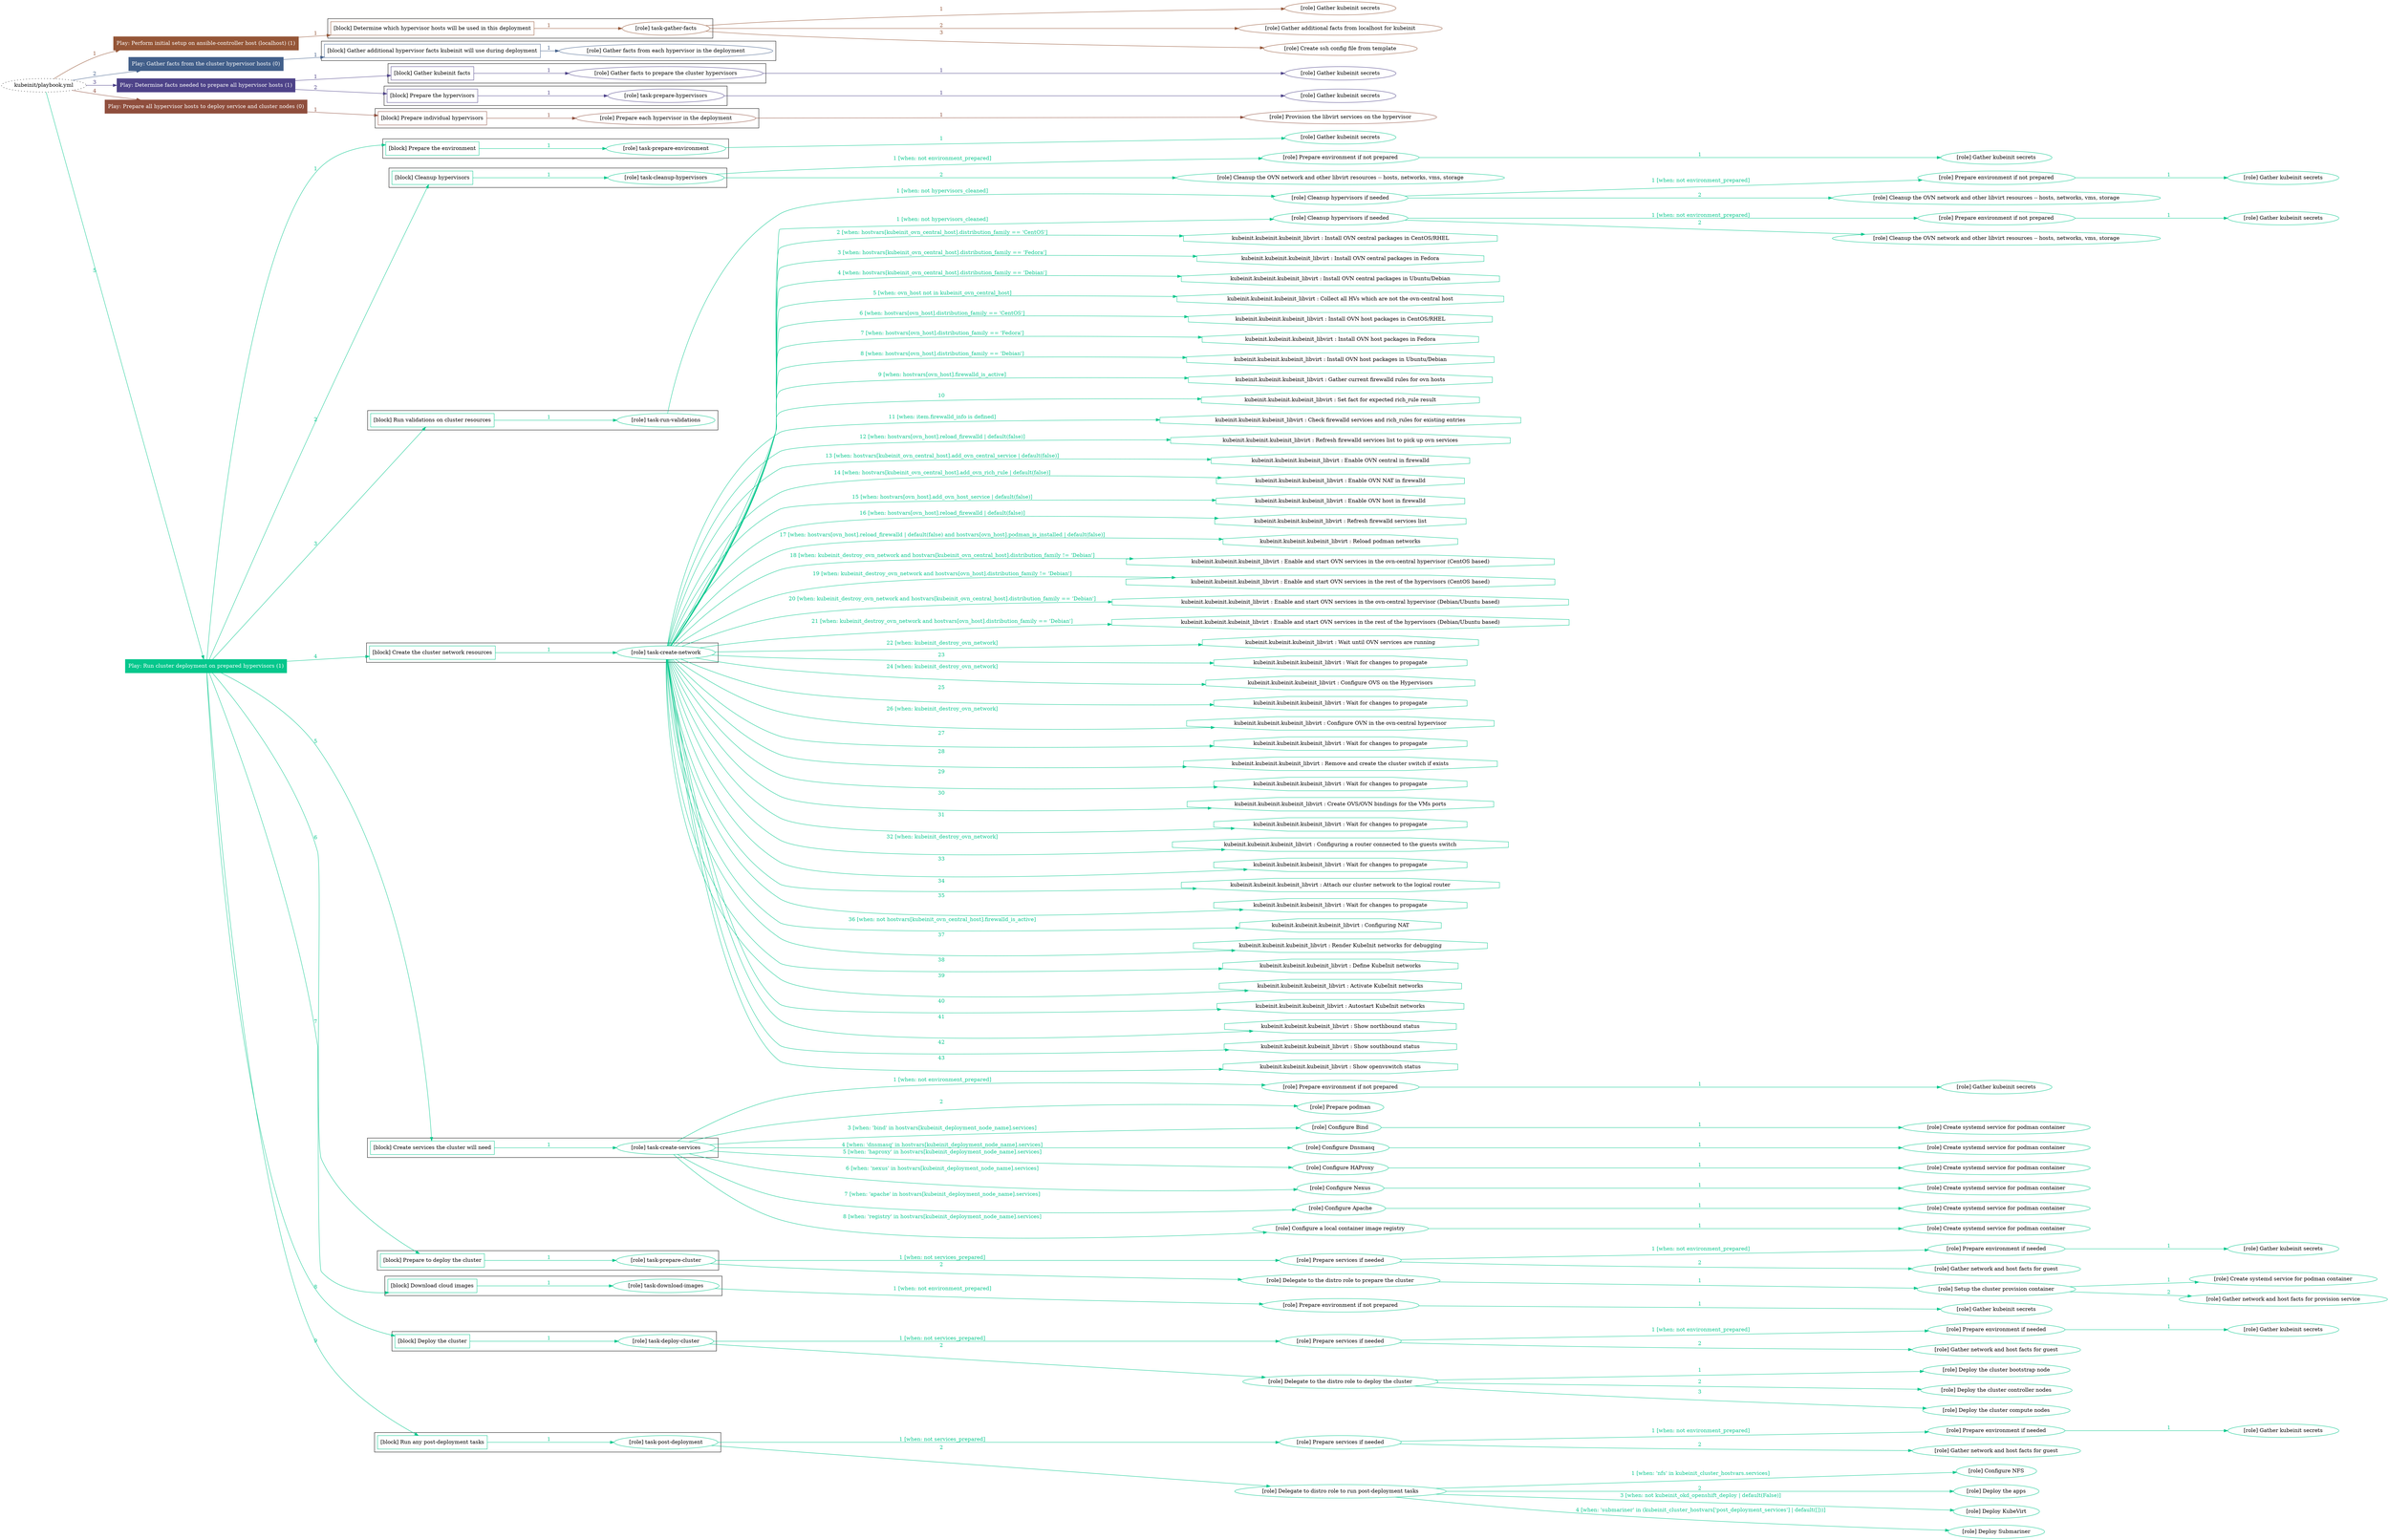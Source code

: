 digraph {
	graph [concentrate=true ordering=in rankdir=LR ratio=fill]
	edge [esep=5 sep=10]
	"kubeinit/playbook.yml" [URL="/home/runner/work/kubeinit/kubeinit/kubeinit/playbook.yml" id=playbook_8873051c style=dotted]
	play_be9fecb4 [label="Play: Perform initial setup on ansible-controller host (localhost) (1)" URL="/home/runner/work/kubeinit/kubeinit/kubeinit/playbook.yml" color="#955637" fontcolor="#ffffff" id=play_be9fecb4 shape=box style=filled tooltip=localhost]
	"kubeinit/playbook.yml" -> play_be9fecb4 [label="1 " color="#955637" fontcolor="#955637" id=edge_0a2068b4 labeltooltip="1 " tooltip="1 "]
	subgraph "Gather kubeinit secrets" {
		role_33f0404d [label="[role] Gather kubeinit secrets" URL="/home/runner/.ansible/collections/ansible_collections/kubeinit/kubeinit/roles/kubeinit_prepare/tasks/build_hypervisors_group.yml" color="#955637" id=role_33f0404d tooltip="Gather kubeinit secrets"]
	}
	subgraph "Gather additional facts from localhost for kubeinit" {
		role_ebba197a [label="[role] Gather additional facts from localhost for kubeinit" URL="/home/runner/.ansible/collections/ansible_collections/kubeinit/kubeinit/roles/kubeinit_prepare/tasks/build_hypervisors_group.yml" color="#955637" id=role_ebba197a tooltip="Gather additional facts from localhost for kubeinit"]
	}
	subgraph "Create ssh config file from template" {
		role_ad4d5bd2 [label="[role] Create ssh config file from template" URL="/home/runner/.ansible/collections/ansible_collections/kubeinit/kubeinit/roles/kubeinit_prepare/tasks/build_hypervisors_group.yml" color="#955637" id=role_ad4d5bd2 tooltip="Create ssh config file from template"]
	}
	subgraph "task-gather-facts" {
		role_ddce55bf [label="[role] task-gather-facts" URL="/home/runner/work/kubeinit/kubeinit/kubeinit/playbook.yml" color="#955637" id=role_ddce55bf tooltip="task-gather-facts"]
		role_ddce55bf -> role_33f0404d [label="1 " color="#955637" fontcolor="#955637" id=edge_beb1d963 labeltooltip="1 " tooltip="1 "]
		role_ddce55bf -> role_ebba197a [label="2 " color="#955637" fontcolor="#955637" id=edge_4955333a labeltooltip="2 " tooltip="2 "]
		role_ddce55bf -> role_ad4d5bd2 [label="3 " color="#955637" fontcolor="#955637" id=edge_384bd2aa labeltooltip="3 " tooltip="3 "]
	}
	subgraph "Play: Perform initial setup on ansible-controller host (localhost) (1)" {
		play_be9fecb4 -> block_1e402ff4 [label=1 color="#955637" fontcolor="#955637" id=edge_7882effa labeltooltip=1 tooltip=1]
		subgraph cluster_block_1e402ff4 {
			block_1e402ff4 [label="[block] Determine which hypervisor hosts will be used in this deployment" URL="/home/runner/work/kubeinit/kubeinit/kubeinit/playbook.yml" color="#955637" id=block_1e402ff4 labeltooltip="Determine which hypervisor hosts will be used in this deployment" shape=box tooltip="Determine which hypervisor hosts will be used in this deployment"]
			block_1e402ff4 -> role_ddce55bf [label="1 " color="#955637" fontcolor="#955637" id=edge_e41b5fdb labeltooltip="1 " tooltip="1 "]
		}
	}
	play_025b5f57 [label="Play: Gather facts from the cluster hypervisor hosts (0)" URL="/home/runner/work/kubeinit/kubeinit/kubeinit/playbook.yml" color="#425f8a" fontcolor="#ffffff" id=play_025b5f57 shape=box style=filled tooltip="Play: Gather facts from the cluster hypervisor hosts (0)"]
	"kubeinit/playbook.yml" -> play_025b5f57 [label="2 " color="#425f8a" fontcolor="#425f8a" id=edge_d4a4f374 labeltooltip="2 " tooltip="2 "]
	subgraph "Gather facts from each hypervisor in the deployment" {
		role_f9b70a4f [label="[role] Gather facts from each hypervisor in the deployment" URL="/home/runner/work/kubeinit/kubeinit/kubeinit/playbook.yml" color="#425f8a" id=role_f9b70a4f tooltip="Gather facts from each hypervisor in the deployment"]
	}
	subgraph "Play: Gather facts from the cluster hypervisor hosts (0)" {
		play_025b5f57 -> block_1dc6ce55 [label=1 color="#425f8a" fontcolor="#425f8a" id=edge_96a57e53 labeltooltip=1 tooltip=1]
		subgraph cluster_block_1dc6ce55 {
			block_1dc6ce55 [label="[block] Gather additional hypervisor facts kubeinit will use during deployment" URL="/home/runner/work/kubeinit/kubeinit/kubeinit/playbook.yml" color="#425f8a" id=block_1dc6ce55 labeltooltip="Gather additional hypervisor facts kubeinit will use during deployment" shape=box tooltip="Gather additional hypervisor facts kubeinit will use during deployment"]
			block_1dc6ce55 -> role_f9b70a4f [label="1 " color="#425f8a" fontcolor="#425f8a" id=edge_875f535e labeltooltip="1 " tooltip="1 "]
		}
	}
	play_8685d831 [label="Play: Determine facts needed to prepare all hypervisor hosts (1)" URL="/home/runner/work/kubeinit/kubeinit/kubeinit/playbook.yml" color="#4e4389" fontcolor="#ffffff" id=play_8685d831 shape=box style=filled tooltip=localhost]
	"kubeinit/playbook.yml" -> play_8685d831 [label="3 " color="#4e4389" fontcolor="#4e4389" id=edge_74928056 labeltooltip="3 " tooltip="3 "]
	subgraph "Gather kubeinit secrets" {
		role_e5b64bb7 [label="[role] Gather kubeinit secrets" URL="/home/runner/.ansible/collections/ansible_collections/kubeinit/kubeinit/roles/kubeinit_prepare/tasks/gather_kubeinit_facts.yml" color="#4e4389" id=role_e5b64bb7 tooltip="Gather kubeinit secrets"]
	}
	subgraph "Gather facts to prepare the cluster hypervisors" {
		role_fe567be9 [label="[role] Gather facts to prepare the cluster hypervisors" URL="/home/runner/work/kubeinit/kubeinit/kubeinit/playbook.yml" color="#4e4389" id=role_fe567be9 tooltip="Gather facts to prepare the cluster hypervisors"]
		role_fe567be9 -> role_e5b64bb7 [label="1 " color="#4e4389" fontcolor="#4e4389" id=edge_6a609d7c labeltooltip="1 " tooltip="1 "]
	}
	subgraph "Gather kubeinit secrets" {
		role_3559a6fd [label="[role] Gather kubeinit secrets" URL="/home/runner/.ansible/collections/ansible_collections/kubeinit/kubeinit/roles/kubeinit_prepare/tasks/gather_kubeinit_facts.yml" color="#4e4389" id=role_3559a6fd tooltip="Gather kubeinit secrets"]
	}
	subgraph "task-prepare-hypervisors" {
		role_16ec7306 [label="[role] task-prepare-hypervisors" URL="/home/runner/work/kubeinit/kubeinit/kubeinit/playbook.yml" color="#4e4389" id=role_16ec7306 tooltip="task-prepare-hypervisors"]
		role_16ec7306 -> role_3559a6fd [label="1 " color="#4e4389" fontcolor="#4e4389" id=edge_39f30311 labeltooltip="1 " tooltip="1 "]
	}
	subgraph "Play: Determine facts needed to prepare all hypervisor hosts (1)" {
		play_8685d831 -> block_6acd109b [label=1 color="#4e4389" fontcolor="#4e4389" id=edge_34a0413d labeltooltip=1 tooltip=1]
		subgraph cluster_block_6acd109b {
			block_6acd109b [label="[block] Gather kubeinit facts" URL="/home/runner/work/kubeinit/kubeinit/kubeinit/playbook.yml" color="#4e4389" id=block_6acd109b labeltooltip="Gather kubeinit facts" shape=box tooltip="Gather kubeinit facts"]
			block_6acd109b -> role_fe567be9 [label="1 " color="#4e4389" fontcolor="#4e4389" id=edge_6fce3d95 labeltooltip="1 " tooltip="1 "]
		}
		play_8685d831 -> block_6c8dd488 [label=2 color="#4e4389" fontcolor="#4e4389" id=edge_37d55a7a labeltooltip=2 tooltip=2]
		subgraph cluster_block_6c8dd488 {
			block_6c8dd488 [label="[block] Prepare the hypervisors" URL="/home/runner/work/kubeinit/kubeinit/kubeinit/playbook.yml" color="#4e4389" id=block_6c8dd488 labeltooltip="Prepare the hypervisors" shape=box tooltip="Prepare the hypervisors"]
			block_6c8dd488 -> role_16ec7306 [label="1 " color="#4e4389" fontcolor="#4e4389" id=edge_301ceb35 labeltooltip="1 " tooltip="1 "]
		}
	}
	play_cb085eba [label="Play: Prepare all hypervisor hosts to deploy service and cluster nodes (0)" URL="/home/runner/work/kubeinit/kubeinit/kubeinit/playbook.yml" color="#8f4e3d" fontcolor="#ffffff" id=play_cb085eba shape=box style=filled tooltip="Play: Prepare all hypervisor hosts to deploy service and cluster nodes (0)"]
	"kubeinit/playbook.yml" -> play_cb085eba [label="4 " color="#8f4e3d" fontcolor="#8f4e3d" id=edge_969a794c labeltooltip="4 " tooltip="4 "]
	subgraph "Provision the libvirt services on the hypervisor" {
		role_b0187f2f [label="[role] Provision the libvirt services on the hypervisor" URL="/home/runner/.ansible/collections/ansible_collections/kubeinit/kubeinit/roles/kubeinit_prepare/tasks/prepare_hypervisor.yml" color="#8f4e3d" id=role_b0187f2f tooltip="Provision the libvirt services on the hypervisor"]
	}
	subgraph "Prepare each hypervisor in the deployment" {
		role_55a475c4 [label="[role] Prepare each hypervisor in the deployment" URL="/home/runner/work/kubeinit/kubeinit/kubeinit/playbook.yml" color="#8f4e3d" id=role_55a475c4 tooltip="Prepare each hypervisor in the deployment"]
		role_55a475c4 -> role_b0187f2f [label="1 " color="#8f4e3d" fontcolor="#8f4e3d" id=edge_16fb83f5 labeltooltip="1 " tooltip="1 "]
	}
	subgraph "Play: Prepare all hypervisor hosts to deploy service and cluster nodes (0)" {
		play_cb085eba -> block_9f16c218 [label=1 color="#8f4e3d" fontcolor="#8f4e3d" id=edge_42f9421d labeltooltip=1 tooltip=1]
		subgraph cluster_block_9f16c218 {
			block_9f16c218 [label="[block] Prepare individual hypervisors" URL="/home/runner/work/kubeinit/kubeinit/kubeinit/playbook.yml" color="#8f4e3d" id=block_9f16c218 labeltooltip="Prepare individual hypervisors" shape=box tooltip="Prepare individual hypervisors"]
			block_9f16c218 -> role_55a475c4 [label="1 " color="#8f4e3d" fontcolor="#8f4e3d" id=edge_c8c0e377 labeltooltip="1 " tooltip="1 "]
		}
	}
	play_befd4663 [label="Play: Run cluster deployment on prepared hypervisors (1)" URL="/home/runner/work/kubeinit/kubeinit/kubeinit/playbook.yml" color="#05c78c" fontcolor="#ffffff" id=play_befd4663 shape=box style=filled tooltip=localhost]
	"kubeinit/playbook.yml" -> play_befd4663 [label="5 " color="#05c78c" fontcolor="#05c78c" id=edge_fd3cbf61 labeltooltip="5 " tooltip="5 "]
	subgraph "Gather kubeinit secrets" {
		role_fd5df121 [label="[role] Gather kubeinit secrets" URL="/home/runner/.ansible/collections/ansible_collections/kubeinit/kubeinit/roles/kubeinit_prepare/tasks/gather_kubeinit_facts.yml" color="#05c78c" id=role_fd5df121 tooltip="Gather kubeinit secrets"]
	}
	subgraph "task-prepare-environment" {
		role_85580e01 [label="[role] task-prepare-environment" URL="/home/runner/work/kubeinit/kubeinit/kubeinit/playbook.yml" color="#05c78c" id=role_85580e01 tooltip="task-prepare-environment"]
		role_85580e01 -> role_fd5df121 [label="1 " color="#05c78c" fontcolor="#05c78c" id=edge_9e72f7ff labeltooltip="1 " tooltip="1 "]
	}
	subgraph "Gather kubeinit secrets" {
		role_0b0506c0 [label="[role] Gather kubeinit secrets" URL="/home/runner/.ansible/collections/ansible_collections/kubeinit/kubeinit/roles/kubeinit_prepare/tasks/gather_kubeinit_facts.yml" color="#05c78c" id=role_0b0506c0 tooltip="Gather kubeinit secrets"]
	}
	subgraph "Prepare environment if not prepared" {
		role_615a1cc9 [label="[role] Prepare environment if not prepared" URL="/home/runner/.ansible/collections/ansible_collections/kubeinit/kubeinit/roles/kubeinit_prepare/tasks/cleanup_hypervisors.yml" color="#05c78c" id=role_615a1cc9 tooltip="Prepare environment if not prepared"]
		role_615a1cc9 -> role_0b0506c0 [label="1 " color="#05c78c" fontcolor="#05c78c" id=edge_5fce118b labeltooltip="1 " tooltip="1 "]
	}
	subgraph "Cleanup the OVN network and other libvirt resources -- hosts, networks, vms, storage" {
		role_b177ba6e [label="[role] Cleanup the OVN network and other libvirt resources -- hosts, networks, vms, storage" URL="/home/runner/.ansible/collections/ansible_collections/kubeinit/kubeinit/roles/kubeinit_prepare/tasks/cleanup_hypervisors.yml" color="#05c78c" id=role_b177ba6e tooltip="Cleanup the OVN network and other libvirt resources -- hosts, networks, vms, storage"]
	}
	subgraph "task-cleanup-hypervisors" {
		role_22615428 [label="[role] task-cleanup-hypervisors" URL="/home/runner/work/kubeinit/kubeinit/kubeinit/playbook.yml" color="#05c78c" id=role_22615428 tooltip="task-cleanup-hypervisors"]
		role_22615428 -> role_615a1cc9 [label="1 [when: not environment_prepared]" color="#05c78c" fontcolor="#05c78c" id=edge_79d89748 labeltooltip="1 [when: not environment_prepared]" tooltip="1 [when: not environment_prepared]"]
		role_22615428 -> role_b177ba6e [label="2 " color="#05c78c" fontcolor="#05c78c" id=edge_4529ce6b labeltooltip="2 " tooltip="2 "]
	}
	subgraph "Gather kubeinit secrets" {
		role_1c9b5079 [label="[role] Gather kubeinit secrets" URL="/home/runner/.ansible/collections/ansible_collections/kubeinit/kubeinit/roles/kubeinit_prepare/tasks/gather_kubeinit_facts.yml" color="#05c78c" id=role_1c9b5079 tooltip="Gather kubeinit secrets"]
	}
	subgraph "Prepare environment if not prepared" {
		role_420e753b [label="[role] Prepare environment if not prepared" URL="/home/runner/.ansible/collections/ansible_collections/kubeinit/kubeinit/roles/kubeinit_prepare/tasks/cleanup_hypervisors.yml" color="#05c78c" id=role_420e753b tooltip="Prepare environment if not prepared"]
		role_420e753b -> role_1c9b5079 [label="1 " color="#05c78c" fontcolor="#05c78c" id=edge_10c4361a labeltooltip="1 " tooltip="1 "]
	}
	subgraph "Cleanup the OVN network and other libvirt resources -- hosts, networks, vms, storage" {
		role_00f853f6 [label="[role] Cleanup the OVN network and other libvirt resources -- hosts, networks, vms, storage" URL="/home/runner/.ansible/collections/ansible_collections/kubeinit/kubeinit/roles/kubeinit_prepare/tasks/cleanup_hypervisors.yml" color="#05c78c" id=role_00f853f6 tooltip="Cleanup the OVN network and other libvirt resources -- hosts, networks, vms, storage"]
	}
	subgraph "Cleanup hypervisors if needed" {
		role_b3d641f4 [label="[role] Cleanup hypervisors if needed" URL="/home/runner/.ansible/collections/ansible_collections/kubeinit/kubeinit/roles/kubeinit_validations/tasks/main.yml" color="#05c78c" id=role_b3d641f4 tooltip="Cleanup hypervisors if needed"]
		role_b3d641f4 -> role_420e753b [label="1 [when: not environment_prepared]" color="#05c78c" fontcolor="#05c78c" id=edge_a779f7d7 labeltooltip="1 [when: not environment_prepared]" tooltip="1 [when: not environment_prepared]"]
		role_b3d641f4 -> role_00f853f6 [label="2 " color="#05c78c" fontcolor="#05c78c" id=edge_9d65618d labeltooltip="2 " tooltip="2 "]
	}
	subgraph "task-run-validations" {
		role_2cd92621 [label="[role] task-run-validations" URL="/home/runner/work/kubeinit/kubeinit/kubeinit/playbook.yml" color="#05c78c" id=role_2cd92621 tooltip="task-run-validations"]
		role_2cd92621 -> role_b3d641f4 [label="1 [when: not hypervisors_cleaned]" color="#05c78c" fontcolor="#05c78c" id=edge_5b03c2d5 labeltooltip="1 [when: not hypervisors_cleaned]" tooltip="1 [when: not hypervisors_cleaned]"]
	}
	subgraph "Gather kubeinit secrets" {
		role_984a12b1 [label="[role] Gather kubeinit secrets" URL="/home/runner/.ansible/collections/ansible_collections/kubeinit/kubeinit/roles/kubeinit_prepare/tasks/gather_kubeinit_facts.yml" color="#05c78c" id=role_984a12b1 tooltip="Gather kubeinit secrets"]
	}
	subgraph "Prepare environment if not prepared" {
		role_38710a46 [label="[role] Prepare environment if not prepared" URL="/home/runner/.ansible/collections/ansible_collections/kubeinit/kubeinit/roles/kubeinit_prepare/tasks/cleanup_hypervisors.yml" color="#05c78c" id=role_38710a46 tooltip="Prepare environment if not prepared"]
		role_38710a46 -> role_984a12b1 [label="1 " color="#05c78c" fontcolor="#05c78c" id=edge_8e8203df labeltooltip="1 " tooltip="1 "]
	}
	subgraph "Cleanup the OVN network and other libvirt resources -- hosts, networks, vms, storage" {
		role_4197e077 [label="[role] Cleanup the OVN network and other libvirt resources -- hosts, networks, vms, storage" URL="/home/runner/.ansible/collections/ansible_collections/kubeinit/kubeinit/roles/kubeinit_prepare/tasks/cleanup_hypervisors.yml" color="#05c78c" id=role_4197e077 tooltip="Cleanup the OVN network and other libvirt resources -- hosts, networks, vms, storage"]
	}
	subgraph "Cleanup hypervisors if needed" {
		role_e2ff923a [label="[role] Cleanup hypervisors if needed" URL="/home/runner/.ansible/collections/ansible_collections/kubeinit/kubeinit/roles/kubeinit_libvirt/tasks/create_network.yml" color="#05c78c" id=role_e2ff923a tooltip="Cleanup hypervisors if needed"]
		role_e2ff923a -> role_38710a46 [label="1 [when: not environment_prepared]" color="#05c78c" fontcolor="#05c78c" id=edge_8c6e0a2c labeltooltip="1 [when: not environment_prepared]" tooltip="1 [when: not environment_prepared]"]
		role_e2ff923a -> role_4197e077 [label="2 " color="#05c78c" fontcolor="#05c78c" id=edge_692a907f labeltooltip="2 " tooltip="2 "]
	}
	subgraph "task-create-network" {
		role_72c11f16 [label="[role] task-create-network" URL="/home/runner/work/kubeinit/kubeinit/kubeinit/playbook.yml" color="#05c78c" id=role_72c11f16 tooltip="task-create-network"]
		role_72c11f16 -> role_e2ff923a [label="1 [when: not hypervisors_cleaned]" color="#05c78c" fontcolor="#05c78c" id=edge_037a3a68 labeltooltip="1 [when: not hypervisors_cleaned]" tooltip="1 [when: not hypervisors_cleaned]"]
		task_52ef7f30 [label="kubeinit.kubeinit.kubeinit_libvirt : Install OVN central packages in CentOS/RHEL" URL="/home/runner/.ansible/collections/ansible_collections/kubeinit/kubeinit/roles/kubeinit_libvirt/tasks/create_network.yml" color="#05c78c" id=task_52ef7f30 shape=octagon tooltip="kubeinit.kubeinit.kubeinit_libvirt : Install OVN central packages in CentOS/RHEL"]
		role_72c11f16 -> task_52ef7f30 [label="2 [when: hostvars[kubeinit_ovn_central_host].distribution_family == 'CentOS']" color="#05c78c" fontcolor="#05c78c" id=edge_3a344cff labeltooltip="2 [when: hostvars[kubeinit_ovn_central_host].distribution_family == 'CentOS']" tooltip="2 [when: hostvars[kubeinit_ovn_central_host].distribution_family == 'CentOS']"]
		task_f0c04d8d [label="kubeinit.kubeinit.kubeinit_libvirt : Install OVN central packages in Fedora" URL="/home/runner/.ansible/collections/ansible_collections/kubeinit/kubeinit/roles/kubeinit_libvirt/tasks/create_network.yml" color="#05c78c" id=task_f0c04d8d shape=octagon tooltip="kubeinit.kubeinit.kubeinit_libvirt : Install OVN central packages in Fedora"]
		role_72c11f16 -> task_f0c04d8d [label="3 [when: hostvars[kubeinit_ovn_central_host].distribution_family == 'Fedora']" color="#05c78c" fontcolor="#05c78c" id=edge_7e896f6c labeltooltip="3 [when: hostvars[kubeinit_ovn_central_host].distribution_family == 'Fedora']" tooltip="3 [when: hostvars[kubeinit_ovn_central_host].distribution_family == 'Fedora']"]
		task_2d4e38ff [label="kubeinit.kubeinit.kubeinit_libvirt : Install OVN central packages in Ubuntu/Debian" URL="/home/runner/.ansible/collections/ansible_collections/kubeinit/kubeinit/roles/kubeinit_libvirt/tasks/create_network.yml" color="#05c78c" id=task_2d4e38ff shape=octagon tooltip="kubeinit.kubeinit.kubeinit_libvirt : Install OVN central packages in Ubuntu/Debian"]
		role_72c11f16 -> task_2d4e38ff [label="4 [when: hostvars[kubeinit_ovn_central_host].distribution_family == 'Debian']" color="#05c78c" fontcolor="#05c78c" id=edge_208b3f21 labeltooltip="4 [when: hostvars[kubeinit_ovn_central_host].distribution_family == 'Debian']" tooltip="4 [when: hostvars[kubeinit_ovn_central_host].distribution_family == 'Debian']"]
		task_5d0ead59 [label="kubeinit.kubeinit.kubeinit_libvirt : Collect all HVs which are not the ovn-central host" URL="/home/runner/.ansible/collections/ansible_collections/kubeinit/kubeinit/roles/kubeinit_libvirt/tasks/create_network.yml" color="#05c78c" id=task_5d0ead59 shape=octagon tooltip="kubeinit.kubeinit.kubeinit_libvirt : Collect all HVs which are not the ovn-central host"]
		role_72c11f16 -> task_5d0ead59 [label="5 [when: ovn_host not in kubeinit_ovn_central_host]" color="#05c78c" fontcolor="#05c78c" id=edge_c8bb01b7 labeltooltip="5 [when: ovn_host not in kubeinit_ovn_central_host]" tooltip="5 [when: ovn_host not in kubeinit_ovn_central_host]"]
		task_b149893d [label="kubeinit.kubeinit.kubeinit_libvirt : Install OVN host packages in CentOS/RHEL" URL="/home/runner/.ansible/collections/ansible_collections/kubeinit/kubeinit/roles/kubeinit_libvirt/tasks/create_network.yml" color="#05c78c" id=task_b149893d shape=octagon tooltip="kubeinit.kubeinit.kubeinit_libvirt : Install OVN host packages in CentOS/RHEL"]
		role_72c11f16 -> task_b149893d [label="6 [when: hostvars[ovn_host].distribution_family == 'CentOS']" color="#05c78c" fontcolor="#05c78c" id=edge_511c46fe labeltooltip="6 [when: hostvars[ovn_host].distribution_family == 'CentOS']" tooltip="6 [when: hostvars[ovn_host].distribution_family == 'CentOS']"]
		task_cd1f4a90 [label="kubeinit.kubeinit.kubeinit_libvirt : Install OVN host packages in Fedora" URL="/home/runner/.ansible/collections/ansible_collections/kubeinit/kubeinit/roles/kubeinit_libvirt/tasks/create_network.yml" color="#05c78c" id=task_cd1f4a90 shape=octagon tooltip="kubeinit.kubeinit.kubeinit_libvirt : Install OVN host packages in Fedora"]
		role_72c11f16 -> task_cd1f4a90 [label="7 [when: hostvars[ovn_host].distribution_family == 'Fedora']" color="#05c78c" fontcolor="#05c78c" id=edge_ee28a7a8 labeltooltip="7 [when: hostvars[ovn_host].distribution_family == 'Fedora']" tooltip="7 [when: hostvars[ovn_host].distribution_family == 'Fedora']"]
		task_20616a86 [label="kubeinit.kubeinit.kubeinit_libvirt : Install OVN host packages in Ubuntu/Debian" URL="/home/runner/.ansible/collections/ansible_collections/kubeinit/kubeinit/roles/kubeinit_libvirt/tasks/create_network.yml" color="#05c78c" id=task_20616a86 shape=octagon tooltip="kubeinit.kubeinit.kubeinit_libvirt : Install OVN host packages in Ubuntu/Debian"]
		role_72c11f16 -> task_20616a86 [label="8 [when: hostvars[ovn_host].distribution_family == 'Debian']" color="#05c78c" fontcolor="#05c78c" id=edge_ee11ae79 labeltooltip="8 [when: hostvars[ovn_host].distribution_family == 'Debian']" tooltip="8 [when: hostvars[ovn_host].distribution_family == 'Debian']"]
		task_bcb3f099 [label="kubeinit.kubeinit.kubeinit_libvirt : Gather current firewalld rules for ovn hosts" URL="/home/runner/.ansible/collections/ansible_collections/kubeinit/kubeinit/roles/kubeinit_libvirt/tasks/create_network.yml" color="#05c78c" id=task_bcb3f099 shape=octagon tooltip="kubeinit.kubeinit.kubeinit_libvirt : Gather current firewalld rules for ovn hosts"]
		role_72c11f16 -> task_bcb3f099 [label="9 [when: hostvars[ovn_host].firewalld_is_active]" color="#05c78c" fontcolor="#05c78c" id=edge_f2fc1979 labeltooltip="9 [when: hostvars[ovn_host].firewalld_is_active]" tooltip="9 [when: hostvars[ovn_host].firewalld_is_active]"]
		task_3a4b2985 [label="kubeinit.kubeinit.kubeinit_libvirt : Set fact for expected rich_rule result" URL="/home/runner/.ansible/collections/ansible_collections/kubeinit/kubeinit/roles/kubeinit_libvirt/tasks/create_network.yml" color="#05c78c" id=task_3a4b2985 shape=octagon tooltip="kubeinit.kubeinit.kubeinit_libvirt : Set fact for expected rich_rule result"]
		role_72c11f16 -> task_3a4b2985 [label="10 " color="#05c78c" fontcolor="#05c78c" id=edge_ac4e314b labeltooltip="10 " tooltip="10 "]
		task_add72afa [label="kubeinit.kubeinit.kubeinit_libvirt : Check firewalld services and rich_rules for existing entries" URL="/home/runner/.ansible/collections/ansible_collections/kubeinit/kubeinit/roles/kubeinit_libvirt/tasks/create_network.yml" color="#05c78c" id=task_add72afa shape=octagon tooltip="kubeinit.kubeinit.kubeinit_libvirt : Check firewalld services and rich_rules for existing entries"]
		role_72c11f16 -> task_add72afa [label="11 [when: item.firewalld_info is defined]" color="#05c78c" fontcolor="#05c78c" id=edge_dd9a63d8 labeltooltip="11 [when: item.firewalld_info is defined]" tooltip="11 [when: item.firewalld_info is defined]"]
		task_d942a150 [label="kubeinit.kubeinit.kubeinit_libvirt : Refresh firewalld services list to pick up ovn services" URL="/home/runner/.ansible/collections/ansible_collections/kubeinit/kubeinit/roles/kubeinit_libvirt/tasks/create_network.yml" color="#05c78c" id=task_d942a150 shape=octagon tooltip="kubeinit.kubeinit.kubeinit_libvirt : Refresh firewalld services list to pick up ovn services"]
		role_72c11f16 -> task_d942a150 [label="12 [when: hostvars[ovn_host].reload_firewalld | default(false)]" color="#05c78c" fontcolor="#05c78c" id=edge_8f6236c2 labeltooltip="12 [when: hostvars[ovn_host].reload_firewalld | default(false)]" tooltip="12 [when: hostvars[ovn_host].reload_firewalld | default(false)]"]
		task_801fa418 [label="kubeinit.kubeinit.kubeinit_libvirt : Enable OVN central in firewalld" URL="/home/runner/.ansible/collections/ansible_collections/kubeinit/kubeinit/roles/kubeinit_libvirt/tasks/create_network.yml" color="#05c78c" id=task_801fa418 shape=octagon tooltip="kubeinit.kubeinit.kubeinit_libvirt : Enable OVN central in firewalld"]
		role_72c11f16 -> task_801fa418 [label="13 [when: hostvars[kubeinit_ovn_central_host].add_ovn_central_service | default(false)]" color="#05c78c" fontcolor="#05c78c" id=edge_acb887ca labeltooltip="13 [when: hostvars[kubeinit_ovn_central_host].add_ovn_central_service | default(false)]" tooltip="13 [when: hostvars[kubeinit_ovn_central_host].add_ovn_central_service | default(false)]"]
		task_ce96ad51 [label="kubeinit.kubeinit.kubeinit_libvirt : Enable OVN NAT in firewalld" URL="/home/runner/.ansible/collections/ansible_collections/kubeinit/kubeinit/roles/kubeinit_libvirt/tasks/create_network.yml" color="#05c78c" id=task_ce96ad51 shape=octagon tooltip="kubeinit.kubeinit.kubeinit_libvirt : Enable OVN NAT in firewalld"]
		role_72c11f16 -> task_ce96ad51 [label="14 [when: hostvars[kubeinit_ovn_central_host].add_ovn_rich_rule | default(false)]" color="#05c78c" fontcolor="#05c78c" id=edge_1e0e0c84 labeltooltip="14 [when: hostvars[kubeinit_ovn_central_host].add_ovn_rich_rule | default(false)]" tooltip="14 [when: hostvars[kubeinit_ovn_central_host].add_ovn_rich_rule | default(false)]"]
		task_6c1abaa1 [label="kubeinit.kubeinit.kubeinit_libvirt : Enable OVN host in firewalld" URL="/home/runner/.ansible/collections/ansible_collections/kubeinit/kubeinit/roles/kubeinit_libvirt/tasks/create_network.yml" color="#05c78c" id=task_6c1abaa1 shape=octagon tooltip="kubeinit.kubeinit.kubeinit_libvirt : Enable OVN host in firewalld"]
		role_72c11f16 -> task_6c1abaa1 [label="15 [when: hostvars[ovn_host].add_ovn_host_service | default(false)]" color="#05c78c" fontcolor="#05c78c" id=edge_7b153653 labeltooltip="15 [when: hostvars[ovn_host].add_ovn_host_service | default(false)]" tooltip="15 [when: hostvars[ovn_host].add_ovn_host_service | default(false)]"]
		task_01afb0ec [label="kubeinit.kubeinit.kubeinit_libvirt : Refresh firewalld services list" URL="/home/runner/.ansible/collections/ansible_collections/kubeinit/kubeinit/roles/kubeinit_libvirt/tasks/create_network.yml" color="#05c78c" id=task_01afb0ec shape=octagon tooltip="kubeinit.kubeinit.kubeinit_libvirt : Refresh firewalld services list"]
		role_72c11f16 -> task_01afb0ec [label="16 [when: hostvars[ovn_host].reload_firewalld | default(false)]" color="#05c78c" fontcolor="#05c78c" id=edge_7617ac38 labeltooltip="16 [when: hostvars[ovn_host].reload_firewalld | default(false)]" tooltip="16 [when: hostvars[ovn_host].reload_firewalld | default(false)]"]
		task_20eb6084 [label="kubeinit.kubeinit.kubeinit_libvirt : Reload podman networks" URL="/home/runner/.ansible/collections/ansible_collections/kubeinit/kubeinit/roles/kubeinit_libvirt/tasks/create_network.yml" color="#05c78c" id=task_20eb6084 shape=octagon tooltip="kubeinit.kubeinit.kubeinit_libvirt : Reload podman networks"]
		role_72c11f16 -> task_20eb6084 [label="17 [when: hostvars[ovn_host].reload_firewalld | default(false) and hostvars[ovn_host].podman_is_installed | default(false)]" color="#05c78c" fontcolor="#05c78c" id=edge_da16a3e2 labeltooltip="17 [when: hostvars[ovn_host].reload_firewalld | default(false) and hostvars[ovn_host].podman_is_installed | default(false)]" tooltip="17 [when: hostvars[ovn_host].reload_firewalld | default(false) and hostvars[ovn_host].podman_is_installed | default(false)]"]
		task_7c2c17fc [label="kubeinit.kubeinit.kubeinit_libvirt : Enable and start OVN services in the ovn-central hypervisor (CentOS based)" URL="/home/runner/.ansible/collections/ansible_collections/kubeinit/kubeinit/roles/kubeinit_libvirt/tasks/create_network.yml" color="#05c78c" id=task_7c2c17fc shape=octagon tooltip="kubeinit.kubeinit.kubeinit_libvirt : Enable and start OVN services in the ovn-central hypervisor (CentOS based)"]
		role_72c11f16 -> task_7c2c17fc [label="18 [when: kubeinit_destroy_ovn_network and hostvars[kubeinit_ovn_central_host].distribution_family != 'Debian']" color="#05c78c" fontcolor="#05c78c" id=edge_6a766f9b labeltooltip="18 [when: kubeinit_destroy_ovn_network and hostvars[kubeinit_ovn_central_host].distribution_family != 'Debian']" tooltip="18 [when: kubeinit_destroy_ovn_network and hostvars[kubeinit_ovn_central_host].distribution_family != 'Debian']"]
		task_aad7ab54 [label="kubeinit.kubeinit.kubeinit_libvirt : Enable and start OVN services in the rest of the hypervisors (CentOS based)" URL="/home/runner/.ansible/collections/ansible_collections/kubeinit/kubeinit/roles/kubeinit_libvirt/tasks/create_network.yml" color="#05c78c" id=task_aad7ab54 shape=octagon tooltip="kubeinit.kubeinit.kubeinit_libvirt : Enable and start OVN services in the rest of the hypervisors (CentOS based)"]
		role_72c11f16 -> task_aad7ab54 [label="19 [when: kubeinit_destroy_ovn_network and hostvars[ovn_host].distribution_family != 'Debian']" color="#05c78c" fontcolor="#05c78c" id=edge_b95ba016 labeltooltip="19 [when: kubeinit_destroy_ovn_network and hostvars[ovn_host].distribution_family != 'Debian']" tooltip="19 [when: kubeinit_destroy_ovn_network and hostvars[ovn_host].distribution_family != 'Debian']"]
		task_cf9400ad [label="kubeinit.kubeinit.kubeinit_libvirt : Enable and start OVN services in the ovn-central hypervisor (Debian/Ubuntu based)" URL="/home/runner/.ansible/collections/ansible_collections/kubeinit/kubeinit/roles/kubeinit_libvirt/tasks/create_network.yml" color="#05c78c" id=task_cf9400ad shape=octagon tooltip="kubeinit.kubeinit.kubeinit_libvirt : Enable and start OVN services in the ovn-central hypervisor (Debian/Ubuntu based)"]
		role_72c11f16 -> task_cf9400ad [label="20 [when: kubeinit_destroy_ovn_network and hostvars[kubeinit_ovn_central_host].distribution_family == 'Debian']" color="#05c78c" fontcolor="#05c78c" id=edge_a141c540 labeltooltip="20 [when: kubeinit_destroy_ovn_network and hostvars[kubeinit_ovn_central_host].distribution_family == 'Debian']" tooltip="20 [when: kubeinit_destroy_ovn_network and hostvars[kubeinit_ovn_central_host].distribution_family == 'Debian']"]
		task_c645e835 [label="kubeinit.kubeinit.kubeinit_libvirt : Enable and start OVN services in the rest of the hypervisors (Debian/Ubuntu based)" URL="/home/runner/.ansible/collections/ansible_collections/kubeinit/kubeinit/roles/kubeinit_libvirt/tasks/create_network.yml" color="#05c78c" id=task_c645e835 shape=octagon tooltip="kubeinit.kubeinit.kubeinit_libvirt : Enable and start OVN services in the rest of the hypervisors (Debian/Ubuntu based)"]
		role_72c11f16 -> task_c645e835 [label="21 [when: kubeinit_destroy_ovn_network and hostvars[ovn_host].distribution_family == 'Debian']" color="#05c78c" fontcolor="#05c78c" id=edge_a343d7e4 labeltooltip="21 [when: kubeinit_destroy_ovn_network and hostvars[ovn_host].distribution_family == 'Debian']" tooltip="21 [when: kubeinit_destroy_ovn_network and hostvars[ovn_host].distribution_family == 'Debian']"]
		task_8dc9c918 [label="kubeinit.kubeinit.kubeinit_libvirt : Wait until OVN services are running" URL="/home/runner/.ansible/collections/ansible_collections/kubeinit/kubeinit/roles/kubeinit_libvirt/tasks/create_network.yml" color="#05c78c" id=task_8dc9c918 shape=octagon tooltip="kubeinit.kubeinit.kubeinit_libvirt : Wait until OVN services are running"]
		role_72c11f16 -> task_8dc9c918 [label="22 [when: kubeinit_destroy_ovn_network]" color="#05c78c" fontcolor="#05c78c" id=edge_635b75cf labeltooltip="22 [when: kubeinit_destroy_ovn_network]" tooltip="22 [when: kubeinit_destroy_ovn_network]"]
		task_15702993 [label="kubeinit.kubeinit.kubeinit_libvirt : Wait for changes to propagate" URL="/home/runner/.ansible/collections/ansible_collections/kubeinit/kubeinit/roles/kubeinit_libvirt/tasks/create_network.yml" color="#05c78c" id=task_15702993 shape=octagon tooltip="kubeinit.kubeinit.kubeinit_libvirt : Wait for changes to propagate"]
		role_72c11f16 -> task_15702993 [label="23 " color="#05c78c" fontcolor="#05c78c" id=edge_249a535f labeltooltip="23 " tooltip="23 "]
		task_9bba7296 [label="kubeinit.kubeinit.kubeinit_libvirt : Configure OVS on the Hypervisors" URL="/home/runner/.ansible/collections/ansible_collections/kubeinit/kubeinit/roles/kubeinit_libvirt/tasks/create_network.yml" color="#05c78c" id=task_9bba7296 shape=octagon tooltip="kubeinit.kubeinit.kubeinit_libvirt : Configure OVS on the Hypervisors"]
		role_72c11f16 -> task_9bba7296 [label="24 [when: kubeinit_destroy_ovn_network]" color="#05c78c" fontcolor="#05c78c" id=edge_9ff9d819 labeltooltip="24 [when: kubeinit_destroy_ovn_network]" tooltip="24 [when: kubeinit_destroy_ovn_network]"]
		task_d8690def [label="kubeinit.kubeinit.kubeinit_libvirt : Wait for changes to propagate" URL="/home/runner/.ansible/collections/ansible_collections/kubeinit/kubeinit/roles/kubeinit_libvirt/tasks/create_network.yml" color="#05c78c" id=task_d8690def shape=octagon tooltip="kubeinit.kubeinit.kubeinit_libvirt : Wait for changes to propagate"]
		role_72c11f16 -> task_d8690def [label="25 " color="#05c78c" fontcolor="#05c78c" id=edge_95c862a8 labeltooltip="25 " tooltip="25 "]
		task_8efa30ff [label="kubeinit.kubeinit.kubeinit_libvirt : Configure OVN in the ovn-central hypervisor" URL="/home/runner/.ansible/collections/ansible_collections/kubeinit/kubeinit/roles/kubeinit_libvirt/tasks/create_network.yml" color="#05c78c" id=task_8efa30ff shape=octagon tooltip="kubeinit.kubeinit.kubeinit_libvirt : Configure OVN in the ovn-central hypervisor"]
		role_72c11f16 -> task_8efa30ff [label="26 [when: kubeinit_destroy_ovn_network]" color="#05c78c" fontcolor="#05c78c" id=edge_9fe0d01d labeltooltip="26 [when: kubeinit_destroy_ovn_network]" tooltip="26 [when: kubeinit_destroy_ovn_network]"]
		task_d511b2a4 [label="kubeinit.kubeinit.kubeinit_libvirt : Wait for changes to propagate" URL="/home/runner/.ansible/collections/ansible_collections/kubeinit/kubeinit/roles/kubeinit_libvirt/tasks/create_network.yml" color="#05c78c" id=task_d511b2a4 shape=octagon tooltip="kubeinit.kubeinit.kubeinit_libvirt : Wait for changes to propagate"]
		role_72c11f16 -> task_d511b2a4 [label="27 " color="#05c78c" fontcolor="#05c78c" id=edge_8964dec0 labeltooltip="27 " tooltip="27 "]
		task_6790fc6a [label="kubeinit.kubeinit.kubeinit_libvirt : Remove and create the cluster switch if exists" URL="/home/runner/.ansible/collections/ansible_collections/kubeinit/kubeinit/roles/kubeinit_libvirt/tasks/create_network.yml" color="#05c78c" id=task_6790fc6a shape=octagon tooltip="kubeinit.kubeinit.kubeinit_libvirt : Remove and create the cluster switch if exists"]
		role_72c11f16 -> task_6790fc6a [label="28 " color="#05c78c" fontcolor="#05c78c" id=edge_819b89d9 labeltooltip="28 " tooltip="28 "]
		task_8f7652ac [label="kubeinit.kubeinit.kubeinit_libvirt : Wait for changes to propagate" URL="/home/runner/.ansible/collections/ansible_collections/kubeinit/kubeinit/roles/kubeinit_libvirt/tasks/create_network.yml" color="#05c78c" id=task_8f7652ac shape=octagon tooltip="kubeinit.kubeinit.kubeinit_libvirt : Wait for changes to propagate"]
		role_72c11f16 -> task_8f7652ac [label="29 " color="#05c78c" fontcolor="#05c78c" id=edge_c3156fe9 labeltooltip="29 " tooltip="29 "]
		task_346ec63d [label="kubeinit.kubeinit.kubeinit_libvirt : Create OVS/OVN bindings for the VMs ports" URL="/home/runner/.ansible/collections/ansible_collections/kubeinit/kubeinit/roles/kubeinit_libvirt/tasks/create_network.yml" color="#05c78c" id=task_346ec63d shape=octagon tooltip="kubeinit.kubeinit.kubeinit_libvirt : Create OVS/OVN bindings for the VMs ports"]
		role_72c11f16 -> task_346ec63d [label="30 " color="#05c78c" fontcolor="#05c78c" id=edge_bfe79b83 labeltooltip="30 " tooltip="30 "]
		task_9211a467 [label="kubeinit.kubeinit.kubeinit_libvirt : Wait for changes to propagate" URL="/home/runner/.ansible/collections/ansible_collections/kubeinit/kubeinit/roles/kubeinit_libvirt/tasks/create_network.yml" color="#05c78c" id=task_9211a467 shape=octagon tooltip="kubeinit.kubeinit.kubeinit_libvirt : Wait for changes to propagate"]
		role_72c11f16 -> task_9211a467 [label="31 " color="#05c78c" fontcolor="#05c78c" id=edge_eaecae75 labeltooltip="31 " tooltip="31 "]
		task_ab99f60c [label="kubeinit.kubeinit.kubeinit_libvirt : Configuring a router connected to the guests switch" URL="/home/runner/.ansible/collections/ansible_collections/kubeinit/kubeinit/roles/kubeinit_libvirt/tasks/create_network.yml" color="#05c78c" id=task_ab99f60c shape=octagon tooltip="kubeinit.kubeinit.kubeinit_libvirt : Configuring a router connected to the guests switch"]
		role_72c11f16 -> task_ab99f60c [label="32 [when: kubeinit_destroy_ovn_network]" color="#05c78c" fontcolor="#05c78c" id=edge_b88595de labeltooltip="32 [when: kubeinit_destroy_ovn_network]" tooltip="32 [when: kubeinit_destroy_ovn_network]"]
		task_3335a767 [label="kubeinit.kubeinit.kubeinit_libvirt : Wait for changes to propagate" URL="/home/runner/.ansible/collections/ansible_collections/kubeinit/kubeinit/roles/kubeinit_libvirt/tasks/create_network.yml" color="#05c78c" id=task_3335a767 shape=octagon tooltip="kubeinit.kubeinit.kubeinit_libvirt : Wait for changes to propagate"]
		role_72c11f16 -> task_3335a767 [label="33 " color="#05c78c" fontcolor="#05c78c" id=edge_4776a790 labeltooltip="33 " tooltip="33 "]
		task_0102d887 [label="kubeinit.kubeinit.kubeinit_libvirt : Attach our cluster network to the logical router" URL="/home/runner/.ansible/collections/ansible_collections/kubeinit/kubeinit/roles/kubeinit_libvirt/tasks/create_network.yml" color="#05c78c" id=task_0102d887 shape=octagon tooltip="kubeinit.kubeinit.kubeinit_libvirt : Attach our cluster network to the logical router"]
		role_72c11f16 -> task_0102d887 [label="34 " color="#05c78c" fontcolor="#05c78c" id=edge_0a030a9c labeltooltip="34 " tooltip="34 "]
		task_99b43d44 [label="kubeinit.kubeinit.kubeinit_libvirt : Wait for changes to propagate" URL="/home/runner/.ansible/collections/ansible_collections/kubeinit/kubeinit/roles/kubeinit_libvirt/tasks/create_network.yml" color="#05c78c" id=task_99b43d44 shape=octagon tooltip="kubeinit.kubeinit.kubeinit_libvirt : Wait for changes to propagate"]
		role_72c11f16 -> task_99b43d44 [label="35 " color="#05c78c" fontcolor="#05c78c" id=edge_26dcf40a labeltooltip="35 " tooltip="35 "]
		task_46443621 [label="kubeinit.kubeinit.kubeinit_libvirt : Configuring NAT" URL="/home/runner/.ansible/collections/ansible_collections/kubeinit/kubeinit/roles/kubeinit_libvirt/tasks/create_network.yml" color="#05c78c" id=task_46443621 shape=octagon tooltip="kubeinit.kubeinit.kubeinit_libvirt : Configuring NAT"]
		role_72c11f16 -> task_46443621 [label="36 [when: not hostvars[kubeinit_ovn_central_host].firewalld_is_active]" color="#05c78c" fontcolor="#05c78c" id=edge_cde01ba1 labeltooltip="36 [when: not hostvars[kubeinit_ovn_central_host].firewalld_is_active]" tooltip="36 [when: not hostvars[kubeinit_ovn_central_host].firewalld_is_active]"]
		task_df00ec95 [label="kubeinit.kubeinit.kubeinit_libvirt : Render KubeInit networks for debugging" URL="/home/runner/.ansible/collections/ansible_collections/kubeinit/kubeinit/roles/kubeinit_libvirt/tasks/create_network.yml" color="#05c78c" id=task_df00ec95 shape=octagon tooltip="kubeinit.kubeinit.kubeinit_libvirt : Render KubeInit networks for debugging"]
		role_72c11f16 -> task_df00ec95 [label="37 " color="#05c78c" fontcolor="#05c78c" id=edge_15743ac5 labeltooltip="37 " tooltip="37 "]
		task_1093c44e [label="kubeinit.kubeinit.kubeinit_libvirt : Define KubeInit networks" URL="/home/runner/.ansible/collections/ansible_collections/kubeinit/kubeinit/roles/kubeinit_libvirt/tasks/create_network.yml" color="#05c78c" id=task_1093c44e shape=octagon tooltip="kubeinit.kubeinit.kubeinit_libvirt : Define KubeInit networks"]
		role_72c11f16 -> task_1093c44e [label="38 " color="#05c78c" fontcolor="#05c78c" id=edge_b5690aec labeltooltip="38 " tooltip="38 "]
		task_1c636f88 [label="kubeinit.kubeinit.kubeinit_libvirt : Activate KubeInit networks" URL="/home/runner/.ansible/collections/ansible_collections/kubeinit/kubeinit/roles/kubeinit_libvirt/tasks/create_network.yml" color="#05c78c" id=task_1c636f88 shape=octagon tooltip="kubeinit.kubeinit.kubeinit_libvirt : Activate KubeInit networks"]
		role_72c11f16 -> task_1c636f88 [label="39 " color="#05c78c" fontcolor="#05c78c" id=edge_3ec340ce labeltooltip="39 " tooltip="39 "]
		task_3e55a1c1 [label="kubeinit.kubeinit.kubeinit_libvirt : Autostart KubeInit networks" URL="/home/runner/.ansible/collections/ansible_collections/kubeinit/kubeinit/roles/kubeinit_libvirt/tasks/create_network.yml" color="#05c78c" id=task_3e55a1c1 shape=octagon tooltip="kubeinit.kubeinit.kubeinit_libvirt : Autostart KubeInit networks"]
		role_72c11f16 -> task_3e55a1c1 [label="40 " color="#05c78c" fontcolor="#05c78c" id=edge_2b2d164d labeltooltip="40 " tooltip="40 "]
		task_2100f64c [label="kubeinit.kubeinit.kubeinit_libvirt : Show northbound status" URL="/home/runner/.ansible/collections/ansible_collections/kubeinit/kubeinit/roles/kubeinit_libvirt/tasks/create_network.yml" color="#05c78c" id=task_2100f64c shape=octagon tooltip="kubeinit.kubeinit.kubeinit_libvirt : Show northbound status"]
		role_72c11f16 -> task_2100f64c [label="41 " color="#05c78c" fontcolor="#05c78c" id=edge_29736159 labeltooltip="41 " tooltip="41 "]
		task_57664d48 [label="kubeinit.kubeinit.kubeinit_libvirt : Show southbound status" URL="/home/runner/.ansible/collections/ansible_collections/kubeinit/kubeinit/roles/kubeinit_libvirt/tasks/create_network.yml" color="#05c78c" id=task_57664d48 shape=octagon tooltip="kubeinit.kubeinit.kubeinit_libvirt : Show southbound status"]
		role_72c11f16 -> task_57664d48 [label="42 " color="#05c78c" fontcolor="#05c78c" id=edge_b58e58d6 labeltooltip="42 " tooltip="42 "]
		task_d4f6e5ae [label="kubeinit.kubeinit.kubeinit_libvirt : Show openvswitch status" URL="/home/runner/.ansible/collections/ansible_collections/kubeinit/kubeinit/roles/kubeinit_libvirt/tasks/create_network.yml" color="#05c78c" id=task_d4f6e5ae shape=octagon tooltip="kubeinit.kubeinit.kubeinit_libvirt : Show openvswitch status"]
		role_72c11f16 -> task_d4f6e5ae [label="43 " color="#05c78c" fontcolor="#05c78c" id=edge_9afb2ba7 labeltooltip="43 " tooltip="43 "]
	}
	subgraph "Gather kubeinit secrets" {
		role_c920cfff [label="[role] Gather kubeinit secrets" URL="/home/runner/.ansible/collections/ansible_collections/kubeinit/kubeinit/roles/kubeinit_prepare/tasks/gather_kubeinit_facts.yml" color="#05c78c" id=role_c920cfff tooltip="Gather kubeinit secrets"]
	}
	subgraph "Prepare environment if not prepared" {
		role_bb7f97af [label="[role] Prepare environment if not prepared" URL="/home/runner/.ansible/collections/ansible_collections/kubeinit/kubeinit/roles/kubeinit_services/tasks/main.yml" color="#05c78c" id=role_bb7f97af tooltip="Prepare environment if not prepared"]
		role_bb7f97af -> role_c920cfff [label="1 " color="#05c78c" fontcolor="#05c78c" id=edge_b39d9245 labeltooltip="1 " tooltip="1 "]
	}
	subgraph "Prepare podman" {
		role_f948f7ea [label="[role] Prepare podman" URL="/home/runner/.ansible/collections/ansible_collections/kubeinit/kubeinit/roles/kubeinit_services/tasks/00_create_service_pod.yml" color="#05c78c" id=role_f948f7ea tooltip="Prepare podman"]
	}
	subgraph "Create systemd service for podman container" {
		role_e3693857 [label="[role] Create systemd service for podman container" URL="/home/runner/.ansible/collections/ansible_collections/kubeinit/kubeinit/roles/kubeinit_bind/tasks/main.yml" color="#05c78c" id=role_e3693857 tooltip="Create systemd service for podman container"]
	}
	subgraph "Configure Bind" {
		role_9810353b [label="[role] Configure Bind" URL="/home/runner/.ansible/collections/ansible_collections/kubeinit/kubeinit/roles/kubeinit_services/tasks/start_services_containers.yml" color="#05c78c" id=role_9810353b tooltip="Configure Bind"]
		role_9810353b -> role_e3693857 [label="1 " color="#05c78c" fontcolor="#05c78c" id=edge_cef7e2f1 labeltooltip="1 " tooltip="1 "]
	}
	subgraph "Create systemd service for podman container" {
		role_41d8d4e4 [label="[role] Create systemd service for podman container" URL="/home/runner/.ansible/collections/ansible_collections/kubeinit/kubeinit/roles/kubeinit_dnsmasq/tasks/main.yml" color="#05c78c" id=role_41d8d4e4 tooltip="Create systemd service for podman container"]
	}
	subgraph "Configure Dnsmasq" {
		role_9cc57ca2 [label="[role] Configure Dnsmasq" URL="/home/runner/.ansible/collections/ansible_collections/kubeinit/kubeinit/roles/kubeinit_services/tasks/start_services_containers.yml" color="#05c78c" id=role_9cc57ca2 tooltip="Configure Dnsmasq"]
		role_9cc57ca2 -> role_41d8d4e4 [label="1 " color="#05c78c" fontcolor="#05c78c" id=edge_88aaee0a labeltooltip="1 " tooltip="1 "]
	}
	subgraph "Create systemd service for podman container" {
		role_af25208a [label="[role] Create systemd service for podman container" URL="/home/runner/.ansible/collections/ansible_collections/kubeinit/kubeinit/roles/kubeinit_haproxy/tasks/main.yml" color="#05c78c" id=role_af25208a tooltip="Create systemd service for podman container"]
	}
	subgraph "Configure HAProxy" {
		role_ab7ca9b3 [label="[role] Configure HAProxy" URL="/home/runner/.ansible/collections/ansible_collections/kubeinit/kubeinit/roles/kubeinit_services/tasks/start_services_containers.yml" color="#05c78c" id=role_ab7ca9b3 tooltip="Configure HAProxy"]
		role_ab7ca9b3 -> role_af25208a [label="1 " color="#05c78c" fontcolor="#05c78c" id=edge_b67c1800 labeltooltip="1 " tooltip="1 "]
	}
	subgraph "Create systemd service for podman container" {
		role_f5350cea [label="[role] Create systemd service for podman container" URL="/home/runner/.ansible/collections/ansible_collections/kubeinit/kubeinit/roles/kubeinit_nexus/tasks/main.yml" color="#05c78c" id=role_f5350cea tooltip="Create systemd service for podman container"]
	}
	subgraph "Configure Nexus" {
		role_6ffb3d04 [label="[role] Configure Nexus" URL="/home/runner/.ansible/collections/ansible_collections/kubeinit/kubeinit/roles/kubeinit_services/tasks/start_services_containers.yml" color="#05c78c" id=role_6ffb3d04 tooltip="Configure Nexus"]
		role_6ffb3d04 -> role_f5350cea [label="1 " color="#05c78c" fontcolor="#05c78c" id=edge_08bb4224 labeltooltip="1 " tooltip="1 "]
	}
	subgraph "Create systemd service for podman container" {
		role_928edae1 [label="[role] Create systemd service for podman container" URL="/home/runner/.ansible/collections/ansible_collections/kubeinit/kubeinit/roles/kubeinit_apache/tasks/main.yml" color="#05c78c" id=role_928edae1 tooltip="Create systemd service for podman container"]
	}
	subgraph "Configure Apache" {
		role_95a0bf60 [label="[role] Configure Apache" URL="/home/runner/.ansible/collections/ansible_collections/kubeinit/kubeinit/roles/kubeinit_services/tasks/start_services_containers.yml" color="#05c78c" id=role_95a0bf60 tooltip="Configure Apache"]
		role_95a0bf60 -> role_928edae1 [label="1 " color="#05c78c" fontcolor="#05c78c" id=edge_cdcad33a labeltooltip="1 " tooltip="1 "]
	}
	subgraph "Create systemd service for podman container" {
		role_ae0784d4 [label="[role] Create systemd service for podman container" URL="/home/runner/.ansible/collections/ansible_collections/kubeinit/kubeinit/roles/kubeinit_registry/tasks/main.yml" color="#05c78c" id=role_ae0784d4 tooltip="Create systemd service for podman container"]
	}
	subgraph "Configure a local container image registry" {
		role_68be3a8e [label="[role] Configure a local container image registry" URL="/home/runner/.ansible/collections/ansible_collections/kubeinit/kubeinit/roles/kubeinit_services/tasks/start_services_containers.yml" color="#05c78c" id=role_68be3a8e tooltip="Configure a local container image registry"]
		role_68be3a8e -> role_ae0784d4 [label="1 " color="#05c78c" fontcolor="#05c78c" id=edge_b7fbccc5 labeltooltip="1 " tooltip="1 "]
	}
	subgraph "task-create-services" {
		role_93de1676 [label="[role] task-create-services" URL="/home/runner/work/kubeinit/kubeinit/kubeinit/playbook.yml" color="#05c78c" id=role_93de1676 tooltip="task-create-services"]
		role_93de1676 -> role_bb7f97af [label="1 [when: not environment_prepared]" color="#05c78c" fontcolor="#05c78c" id=edge_687a035d labeltooltip="1 [when: not environment_prepared]" tooltip="1 [when: not environment_prepared]"]
		role_93de1676 -> role_f948f7ea [label="2 " color="#05c78c" fontcolor="#05c78c" id=edge_679d7c8b labeltooltip="2 " tooltip="2 "]
		role_93de1676 -> role_9810353b [label="3 [when: 'bind' in hostvars[kubeinit_deployment_node_name].services]" color="#05c78c" fontcolor="#05c78c" id=edge_6b404ab7 labeltooltip="3 [when: 'bind' in hostvars[kubeinit_deployment_node_name].services]" tooltip="3 [when: 'bind' in hostvars[kubeinit_deployment_node_name].services]"]
		role_93de1676 -> role_9cc57ca2 [label="4 [when: 'dnsmasq' in hostvars[kubeinit_deployment_node_name].services]" color="#05c78c" fontcolor="#05c78c" id=edge_4de0cc6d labeltooltip="4 [when: 'dnsmasq' in hostvars[kubeinit_deployment_node_name].services]" tooltip="4 [when: 'dnsmasq' in hostvars[kubeinit_deployment_node_name].services]"]
		role_93de1676 -> role_ab7ca9b3 [label="5 [when: 'haproxy' in hostvars[kubeinit_deployment_node_name].services]" color="#05c78c" fontcolor="#05c78c" id=edge_97b6a045 labeltooltip="5 [when: 'haproxy' in hostvars[kubeinit_deployment_node_name].services]" tooltip="5 [when: 'haproxy' in hostvars[kubeinit_deployment_node_name].services]"]
		role_93de1676 -> role_6ffb3d04 [label="6 [when: 'nexus' in hostvars[kubeinit_deployment_node_name].services]" color="#05c78c" fontcolor="#05c78c" id=edge_1c4e9142 labeltooltip="6 [when: 'nexus' in hostvars[kubeinit_deployment_node_name].services]" tooltip="6 [when: 'nexus' in hostvars[kubeinit_deployment_node_name].services]"]
		role_93de1676 -> role_95a0bf60 [label="7 [when: 'apache' in hostvars[kubeinit_deployment_node_name].services]" color="#05c78c" fontcolor="#05c78c" id=edge_858d865f labeltooltip="7 [when: 'apache' in hostvars[kubeinit_deployment_node_name].services]" tooltip="7 [when: 'apache' in hostvars[kubeinit_deployment_node_name].services]"]
		role_93de1676 -> role_68be3a8e [label="8 [when: 'registry' in hostvars[kubeinit_deployment_node_name].services]" color="#05c78c" fontcolor="#05c78c" id=edge_5c770293 labeltooltip="8 [when: 'registry' in hostvars[kubeinit_deployment_node_name].services]" tooltip="8 [when: 'registry' in hostvars[kubeinit_deployment_node_name].services]"]
	}
	subgraph "Gather kubeinit secrets" {
		role_0637e014 [label="[role] Gather kubeinit secrets" URL="/home/runner/.ansible/collections/ansible_collections/kubeinit/kubeinit/roles/kubeinit_prepare/tasks/gather_kubeinit_facts.yml" color="#05c78c" id=role_0637e014 tooltip="Gather kubeinit secrets"]
	}
	subgraph "Prepare environment if needed" {
		role_0e31836b [label="[role] Prepare environment if needed" URL="/home/runner/.ansible/collections/ansible_collections/kubeinit/kubeinit/roles/kubeinit_services/tasks/prepare_services.yml" color="#05c78c" id=role_0e31836b tooltip="Prepare environment if needed"]
		role_0e31836b -> role_0637e014 [label="1 " color="#05c78c" fontcolor="#05c78c" id=edge_64605509 labeltooltip="1 " tooltip="1 "]
	}
	subgraph "Gather network and host facts for guest" {
		role_1d80164f [label="[role] Gather network and host facts for guest" URL="/home/runner/.ansible/collections/ansible_collections/kubeinit/kubeinit/roles/kubeinit_services/tasks/prepare_services.yml" color="#05c78c" id=role_1d80164f tooltip="Gather network and host facts for guest"]
	}
	subgraph "Prepare services if needed" {
		role_29fcb445 [label="[role] Prepare services if needed" URL="/home/runner/.ansible/collections/ansible_collections/kubeinit/kubeinit/roles/kubeinit_prepare/tasks/prepare_cluster.yml" color="#05c78c" id=role_29fcb445 tooltip="Prepare services if needed"]
		role_29fcb445 -> role_0e31836b [label="1 [when: not environment_prepared]" color="#05c78c" fontcolor="#05c78c" id=edge_c3db3370 labeltooltip="1 [when: not environment_prepared]" tooltip="1 [when: not environment_prepared]"]
		role_29fcb445 -> role_1d80164f [label="2 " color="#05c78c" fontcolor="#05c78c" id=edge_c8ae047a labeltooltip="2 " tooltip="2 "]
	}
	subgraph "Create systemd service for podman container" {
		role_015f7beb [label="[role] Create systemd service for podman container" URL="/home/runner/.ansible/collections/ansible_collections/kubeinit/kubeinit/roles/kubeinit_services/tasks/create_provision_container.yml" color="#05c78c" id=role_015f7beb tooltip="Create systemd service for podman container"]
	}
	subgraph "Gather network and host facts for provision service" {
		role_8a0ac403 [label="[role] Gather network and host facts for provision service" URL="/home/runner/.ansible/collections/ansible_collections/kubeinit/kubeinit/roles/kubeinit_services/tasks/create_provision_container.yml" color="#05c78c" id=role_8a0ac403 tooltip="Gather network and host facts for provision service"]
	}
	subgraph "Setup the cluster provision container" {
		role_425cb518 [label="[role] Setup the cluster provision container" URL="/home/runner/.ansible/collections/ansible_collections/kubeinit/kubeinit/roles/kubeinit_okd/tasks/prepare_cluster.yml" color="#05c78c" id=role_425cb518 tooltip="Setup the cluster provision container"]
		role_425cb518 -> role_015f7beb [label="1 " color="#05c78c" fontcolor="#05c78c" id=edge_0fe55517 labeltooltip="1 " tooltip="1 "]
		role_425cb518 -> role_8a0ac403 [label="2 " color="#05c78c" fontcolor="#05c78c" id=edge_cbf80f39 labeltooltip="2 " tooltip="2 "]
	}
	subgraph "Delegate to the distro role to prepare the cluster" {
		role_bf3d9f3c [label="[role] Delegate to the distro role to prepare the cluster" URL="/home/runner/.ansible/collections/ansible_collections/kubeinit/kubeinit/roles/kubeinit_prepare/tasks/prepare_cluster.yml" color="#05c78c" id=role_bf3d9f3c tooltip="Delegate to the distro role to prepare the cluster"]
		role_bf3d9f3c -> role_425cb518 [label="1 " color="#05c78c" fontcolor="#05c78c" id=edge_9c233c4b labeltooltip="1 " tooltip="1 "]
	}
	subgraph "task-prepare-cluster" {
		role_630ae95b [label="[role] task-prepare-cluster" URL="/home/runner/work/kubeinit/kubeinit/kubeinit/playbook.yml" color="#05c78c" id=role_630ae95b tooltip="task-prepare-cluster"]
		role_630ae95b -> role_29fcb445 [label="1 [when: not services_prepared]" color="#05c78c" fontcolor="#05c78c" id=edge_9a8afc85 labeltooltip="1 [when: not services_prepared]" tooltip="1 [when: not services_prepared]"]
		role_630ae95b -> role_bf3d9f3c [label="2 " color="#05c78c" fontcolor="#05c78c" id=edge_0ac08041 labeltooltip="2 " tooltip="2 "]
	}
	subgraph "Gather kubeinit secrets" {
		role_fe84d7ff [label="[role] Gather kubeinit secrets" URL="/home/runner/.ansible/collections/ansible_collections/kubeinit/kubeinit/roles/kubeinit_prepare/tasks/gather_kubeinit_facts.yml" color="#05c78c" id=role_fe84d7ff tooltip="Gather kubeinit secrets"]
	}
	subgraph "Prepare environment if not prepared" {
		role_fb1dca69 [label="[role] Prepare environment if not prepared" URL="/home/runner/.ansible/collections/ansible_collections/kubeinit/kubeinit/roles/kubeinit_libvirt/tasks/download_cloud_images.yml" color="#05c78c" id=role_fb1dca69 tooltip="Prepare environment if not prepared"]
		role_fb1dca69 -> role_fe84d7ff [label="1 " color="#05c78c" fontcolor="#05c78c" id=edge_f0006340 labeltooltip="1 " tooltip="1 "]
	}
	subgraph "task-download-images" {
		role_e4c28586 [label="[role] task-download-images" URL="/home/runner/work/kubeinit/kubeinit/kubeinit/playbook.yml" color="#05c78c" id=role_e4c28586 tooltip="task-download-images"]
		role_e4c28586 -> role_fb1dca69 [label="1 [when: not environment_prepared]" color="#05c78c" fontcolor="#05c78c" id=edge_0012f3a4 labeltooltip="1 [when: not environment_prepared]" tooltip="1 [when: not environment_prepared]"]
	}
	subgraph "Gather kubeinit secrets" {
		role_81ef2dea [label="[role] Gather kubeinit secrets" URL="/home/runner/.ansible/collections/ansible_collections/kubeinit/kubeinit/roles/kubeinit_prepare/tasks/gather_kubeinit_facts.yml" color="#05c78c" id=role_81ef2dea tooltip="Gather kubeinit secrets"]
	}
	subgraph "Prepare environment if needed" {
		role_98f3a961 [label="[role] Prepare environment if needed" URL="/home/runner/.ansible/collections/ansible_collections/kubeinit/kubeinit/roles/kubeinit_services/tasks/prepare_services.yml" color="#05c78c" id=role_98f3a961 tooltip="Prepare environment if needed"]
		role_98f3a961 -> role_81ef2dea [label="1 " color="#05c78c" fontcolor="#05c78c" id=edge_050d676d labeltooltip="1 " tooltip="1 "]
	}
	subgraph "Gather network and host facts for guest" {
		role_c1359143 [label="[role] Gather network and host facts for guest" URL="/home/runner/.ansible/collections/ansible_collections/kubeinit/kubeinit/roles/kubeinit_services/tasks/prepare_services.yml" color="#05c78c" id=role_c1359143 tooltip="Gather network and host facts for guest"]
	}
	subgraph "Prepare services if needed" {
		role_c085b501 [label="[role] Prepare services if needed" URL="/home/runner/.ansible/collections/ansible_collections/kubeinit/kubeinit/roles/kubeinit_prepare/tasks/deploy_cluster.yml" color="#05c78c" id=role_c085b501 tooltip="Prepare services if needed"]
		role_c085b501 -> role_98f3a961 [label="1 [when: not environment_prepared]" color="#05c78c" fontcolor="#05c78c" id=edge_36529452 labeltooltip="1 [when: not environment_prepared]" tooltip="1 [when: not environment_prepared]"]
		role_c085b501 -> role_c1359143 [label="2 " color="#05c78c" fontcolor="#05c78c" id=edge_a7bcf913 labeltooltip="2 " tooltip="2 "]
	}
	subgraph "Deploy the cluster bootstrap node" {
		role_2eba5817 [label="[role] Deploy the cluster bootstrap node" URL="/home/runner/.ansible/collections/ansible_collections/kubeinit/kubeinit/roles/kubeinit_okd/tasks/main.yml" color="#05c78c" id=role_2eba5817 tooltip="Deploy the cluster bootstrap node"]
	}
	subgraph "Deploy the cluster controller nodes" {
		role_86e0f798 [label="[role] Deploy the cluster controller nodes" URL="/home/runner/.ansible/collections/ansible_collections/kubeinit/kubeinit/roles/kubeinit_okd/tasks/main.yml" color="#05c78c" id=role_86e0f798 tooltip="Deploy the cluster controller nodes"]
	}
	subgraph "Deploy the cluster compute nodes" {
		role_647e8b1e [label="[role] Deploy the cluster compute nodes" URL="/home/runner/.ansible/collections/ansible_collections/kubeinit/kubeinit/roles/kubeinit_okd/tasks/main.yml" color="#05c78c" id=role_647e8b1e tooltip="Deploy the cluster compute nodes"]
	}
	subgraph "Delegate to the distro role to deploy the cluster" {
		role_132fc0a8 [label="[role] Delegate to the distro role to deploy the cluster" URL="/home/runner/.ansible/collections/ansible_collections/kubeinit/kubeinit/roles/kubeinit_prepare/tasks/deploy_cluster.yml" color="#05c78c" id=role_132fc0a8 tooltip="Delegate to the distro role to deploy the cluster"]
		role_132fc0a8 -> role_2eba5817 [label="1 " color="#05c78c" fontcolor="#05c78c" id=edge_b4c90707 labeltooltip="1 " tooltip="1 "]
		role_132fc0a8 -> role_86e0f798 [label="2 " color="#05c78c" fontcolor="#05c78c" id=edge_9f5ef267 labeltooltip="2 " tooltip="2 "]
		role_132fc0a8 -> role_647e8b1e [label="3 " color="#05c78c" fontcolor="#05c78c" id=edge_cb34cec1 labeltooltip="3 " tooltip="3 "]
	}
	subgraph "task-deploy-cluster" {
		role_de8eca3c [label="[role] task-deploy-cluster" URL="/home/runner/work/kubeinit/kubeinit/kubeinit/playbook.yml" color="#05c78c" id=role_de8eca3c tooltip="task-deploy-cluster"]
		role_de8eca3c -> role_c085b501 [label="1 [when: not services_prepared]" color="#05c78c" fontcolor="#05c78c" id=edge_f9305f3c labeltooltip="1 [when: not services_prepared]" tooltip="1 [when: not services_prepared]"]
		role_de8eca3c -> role_132fc0a8 [label="2 " color="#05c78c" fontcolor="#05c78c" id=edge_fed6c296 labeltooltip="2 " tooltip="2 "]
	}
	subgraph "Gather kubeinit secrets" {
		role_c7fb244f [label="[role] Gather kubeinit secrets" URL="/home/runner/.ansible/collections/ansible_collections/kubeinit/kubeinit/roles/kubeinit_prepare/tasks/gather_kubeinit_facts.yml" color="#05c78c" id=role_c7fb244f tooltip="Gather kubeinit secrets"]
	}
	subgraph "Prepare environment if needed" {
		role_5606541c [label="[role] Prepare environment if needed" URL="/home/runner/.ansible/collections/ansible_collections/kubeinit/kubeinit/roles/kubeinit_services/tasks/prepare_services.yml" color="#05c78c" id=role_5606541c tooltip="Prepare environment if needed"]
		role_5606541c -> role_c7fb244f [label="1 " color="#05c78c" fontcolor="#05c78c" id=edge_b26838cc labeltooltip="1 " tooltip="1 "]
	}
	subgraph "Gather network and host facts for guest" {
		role_da7ee3c7 [label="[role] Gather network and host facts for guest" URL="/home/runner/.ansible/collections/ansible_collections/kubeinit/kubeinit/roles/kubeinit_services/tasks/prepare_services.yml" color="#05c78c" id=role_da7ee3c7 tooltip="Gather network and host facts for guest"]
	}
	subgraph "Prepare services if needed" {
		role_4d354bdd [label="[role] Prepare services if needed" URL="/home/runner/.ansible/collections/ansible_collections/kubeinit/kubeinit/roles/kubeinit_prepare/tasks/post_deployment.yml" color="#05c78c" id=role_4d354bdd tooltip="Prepare services if needed"]
		role_4d354bdd -> role_5606541c [label="1 [when: not environment_prepared]" color="#05c78c" fontcolor="#05c78c" id=edge_0fc48a17 labeltooltip="1 [when: not environment_prepared]" tooltip="1 [when: not environment_prepared]"]
		role_4d354bdd -> role_da7ee3c7 [label="2 " color="#05c78c" fontcolor="#05c78c" id=edge_e150541a labeltooltip="2 " tooltip="2 "]
	}
	subgraph "Configure NFS" {
		role_ddedf96c [label="[role] Configure NFS" URL="/home/runner/.ansible/collections/ansible_collections/kubeinit/kubeinit/roles/kubeinit_okd/tasks/post_deployment_tasks.yml" color="#05c78c" id=role_ddedf96c tooltip="Configure NFS"]
	}
	subgraph "Deploy the apps" {
		role_344bdec8 [label="[role] Deploy the apps" URL="/home/runner/.ansible/collections/ansible_collections/kubeinit/kubeinit/roles/kubeinit_okd/tasks/post_deployment_tasks.yml" color="#05c78c" id=role_344bdec8 tooltip="Deploy the apps"]
	}
	subgraph "Deploy KubeVirt" {
		role_9c51e7de [label="[role] Deploy KubeVirt" URL="/home/runner/.ansible/collections/ansible_collections/kubeinit/kubeinit/roles/kubeinit_okd/tasks/post_deployment_tasks.yml" color="#05c78c" id=role_9c51e7de tooltip="Deploy KubeVirt"]
	}
	subgraph "Deploy Submariner" {
		role_b91f8494 [label="[role] Deploy Submariner" URL="/home/runner/.ansible/collections/ansible_collections/kubeinit/kubeinit/roles/kubeinit_okd/tasks/post_deployment_tasks.yml" color="#05c78c" id=role_b91f8494 tooltip="Deploy Submariner"]
	}
	subgraph "Delegate to distro role to run post-deployment tasks" {
		role_0c432f30 [label="[role] Delegate to distro role to run post-deployment tasks" URL="/home/runner/.ansible/collections/ansible_collections/kubeinit/kubeinit/roles/kubeinit_prepare/tasks/post_deployment.yml" color="#05c78c" id=role_0c432f30 tooltip="Delegate to distro role to run post-deployment tasks"]
		role_0c432f30 -> role_ddedf96c [label="1 [when: 'nfs' in kubeinit_cluster_hostvars.services]" color="#05c78c" fontcolor="#05c78c" id=edge_f0845875 labeltooltip="1 [when: 'nfs' in kubeinit_cluster_hostvars.services]" tooltip="1 [when: 'nfs' in kubeinit_cluster_hostvars.services]"]
		role_0c432f30 -> role_344bdec8 [label="2 " color="#05c78c" fontcolor="#05c78c" id=edge_89361778 labeltooltip="2 " tooltip="2 "]
		role_0c432f30 -> role_9c51e7de [label="3 [when: not kubeinit_okd_openshift_deploy | default(False)]" color="#05c78c" fontcolor="#05c78c" id=edge_aeaad748 labeltooltip="3 [when: not kubeinit_okd_openshift_deploy | default(False)]" tooltip="3 [when: not kubeinit_okd_openshift_deploy | default(False)]"]
		role_0c432f30 -> role_b91f8494 [label="4 [when: 'submariner' in (kubeinit_cluster_hostvars['post_deployment_services'] | default([]))]" color="#05c78c" fontcolor="#05c78c" id=edge_633ecb85 labeltooltip="4 [when: 'submariner' in (kubeinit_cluster_hostvars['post_deployment_services'] | default([]))]" tooltip="4 [when: 'submariner' in (kubeinit_cluster_hostvars['post_deployment_services'] | default([]))]"]
	}
	subgraph "task-post-deployment" {
		role_de41056e [label="[role] task-post-deployment" URL="/home/runner/work/kubeinit/kubeinit/kubeinit/playbook.yml" color="#05c78c" id=role_de41056e tooltip="task-post-deployment"]
		role_de41056e -> role_4d354bdd [label="1 [when: not services_prepared]" color="#05c78c" fontcolor="#05c78c" id=edge_5de28f44 labeltooltip="1 [when: not services_prepared]" tooltip="1 [when: not services_prepared]"]
		role_de41056e -> role_0c432f30 [label="2 " color="#05c78c" fontcolor="#05c78c" id=edge_e4edab41 labeltooltip="2 " tooltip="2 "]
	}
	subgraph "Play: Run cluster deployment on prepared hypervisors (1)" {
		play_befd4663 -> block_ab768b6f [label=1 color="#05c78c" fontcolor="#05c78c" id=edge_73f3b04e labeltooltip=1 tooltip=1]
		subgraph cluster_block_ab768b6f {
			block_ab768b6f [label="[block] Prepare the environment" URL="/home/runner/work/kubeinit/kubeinit/kubeinit/playbook.yml" color="#05c78c" id=block_ab768b6f labeltooltip="Prepare the environment" shape=box tooltip="Prepare the environment"]
			block_ab768b6f -> role_85580e01 [label="1 " color="#05c78c" fontcolor="#05c78c" id=edge_5ecab722 labeltooltip="1 " tooltip="1 "]
		}
		play_befd4663 -> block_c7d02801 [label=2 color="#05c78c" fontcolor="#05c78c" id=edge_fc108297 labeltooltip=2 tooltip=2]
		subgraph cluster_block_c7d02801 {
			block_c7d02801 [label="[block] Cleanup hypervisors" URL="/home/runner/work/kubeinit/kubeinit/kubeinit/playbook.yml" color="#05c78c" id=block_c7d02801 labeltooltip="Cleanup hypervisors" shape=box tooltip="Cleanup hypervisors"]
			block_c7d02801 -> role_22615428 [label="1 " color="#05c78c" fontcolor="#05c78c" id=edge_a248d233 labeltooltip="1 " tooltip="1 "]
		}
		play_befd4663 -> block_ac7afea6 [label=3 color="#05c78c" fontcolor="#05c78c" id=edge_931e1df6 labeltooltip=3 tooltip=3]
		subgraph cluster_block_ac7afea6 {
			block_ac7afea6 [label="[block] Run validations on cluster resources" URL="/home/runner/work/kubeinit/kubeinit/kubeinit/playbook.yml" color="#05c78c" id=block_ac7afea6 labeltooltip="Run validations on cluster resources" shape=box tooltip="Run validations on cluster resources"]
			block_ac7afea6 -> role_2cd92621 [label="1 " color="#05c78c" fontcolor="#05c78c" id=edge_920cb67e labeltooltip="1 " tooltip="1 "]
		}
		play_befd4663 -> block_4ec84c4d [label=4 color="#05c78c" fontcolor="#05c78c" id=edge_d8cad421 labeltooltip=4 tooltip=4]
		subgraph cluster_block_4ec84c4d {
			block_4ec84c4d [label="[block] Create the cluster network resources" URL="/home/runner/work/kubeinit/kubeinit/kubeinit/playbook.yml" color="#05c78c" id=block_4ec84c4d labeltooltip="Create the cluster network resources" shape=box tooltip="Create the cluster network resources"]
			block_4ec84c4d -> role_72c11f16 [label="1 " color="#05c78c" fontcolor="#05c78c" id=edge_4411aec6 labeltooltip="1 " tooltip="1 "]
		}
		play_befd4663 -> block_be2bddc5 [label=5 color="#05c78c" fontcolor="#05c78c" id=edge_d90cf493 labeltooltip=5 tooltip=5]
		subgraph cluster_block_be2bddc5 {
			block_be2bddc5 [label="[block] Create services the cluster will need" URL="/home/runner/work/kubeinit/kubeinit/kubeinit/playbook.yml" color="#05c78c" id=block_be2bddc5 labeltooltip="Create services the cluster will need" shape=box tooltip="Create services the cluster will need"]
			block_be2bddc5 -> role_93de1676 [label="1 " color="#05c78c" fontcolor="#05c78c" id=edge_ce7d6e98 labeltooltip="1 " tooltip="1 "]
		}
		play_befd4663 -> block_7c801e4c [label=6 color="#05c78c" fontcolor="#05c78c" id=edge_e1fbfde0 labeltooltip=6 tooltip=6]
		subgraph cluster_block_7c801e4c {
			block_7c801e4c [label="[block] Prepare to deploy the cluster" URL="/home/runner/work/kubeinit/kubeinit/kubeinit/playbook.yml" color="#05c78c" id=block_7c801e4c labeltooltip="Prepare to deploy the cluster" shape=box tooltip="Prepare to deploy the cluster"]
			block_7c801e4c -> role_630ae95b [label="1 " color="#05c78c" fontcolor="#05c78c" id=edge_b9e1e227 labeltooltip="1 " tooltip="1 "]
		}
		play_befd4663 -> block_89ab3106 [label=7 color="#05c78c" fontcolor="#05c78c" id=edge_1ed60271 labeltooltip=7 tooltip=7]
		subgraph cluster_block_89ab3106 {
			block_89ab3106 [label="[block] Download cloud images" URL="/home/runner/work/kubeinit/kubeinit/kubeinit/playbook.yml" color="#05c78c" id=block_89ab3106 labeltooltip="Download cloud images" shape=box tooltip="Download cloud images"]
			block_89ab3106 -> role_e4c28586 [label="1 " color="#05c78c" fontcolor="#05c78c" id=edge_f1fe4e5a labeltooltip="1 " tooltip="1 "]
		}
		play_befd4663 -> block_ddc92671 [label=8 color="#05c78c" fontcolor="#05c78c" id=edge_78cc75e7 labeltooltip=8 tooltip=8]
		subgraph cluster_block_ddc92671 {
			block_ddc92671 [label="[block] Deploy the cluster" URL="/home/runner/work/kubeinit/kubeinit/kubeinit/playbook.yml" color="#05c78c" id=block_ddc92671 labeltooltip="Deploy the cluster" shape=box tooltip="Deploy the cluster"]
			block_ddc92671 -> role_de8eca3c [label="1 " color="#05c78c" fontcolor="#05c78c" id=edge_18f768d9 labeltooltip="1 " tooltip="1 "]
		}
		play_befd4663 -> block_66767fe3 [label=9 color="#05c78c" fontcolor="#05c78c" id=edge_18c121c6 labeltooltip=9 tooltip=9]
		subgraph cluster_block_66767fe3 {
			block_66767fe3 [label="[block] Run any post-deployment tasks" URL="/home/runner/work/kubeinit/kubeinit/kubeinit/playbook.yml" color="#05c78c" id=block_66767fe3 labeltooltip="Run any post-deployment tasks" shape=box tooltip="Run any post-deployment tasks"]
			block_66767fe3 -> role_de41056e [label="1 " color="#05c78c" fontcolor="#05c78c" id=edge_248dc696 labeltooltip="1 " tooltip="1 "]
		}
	}
}
